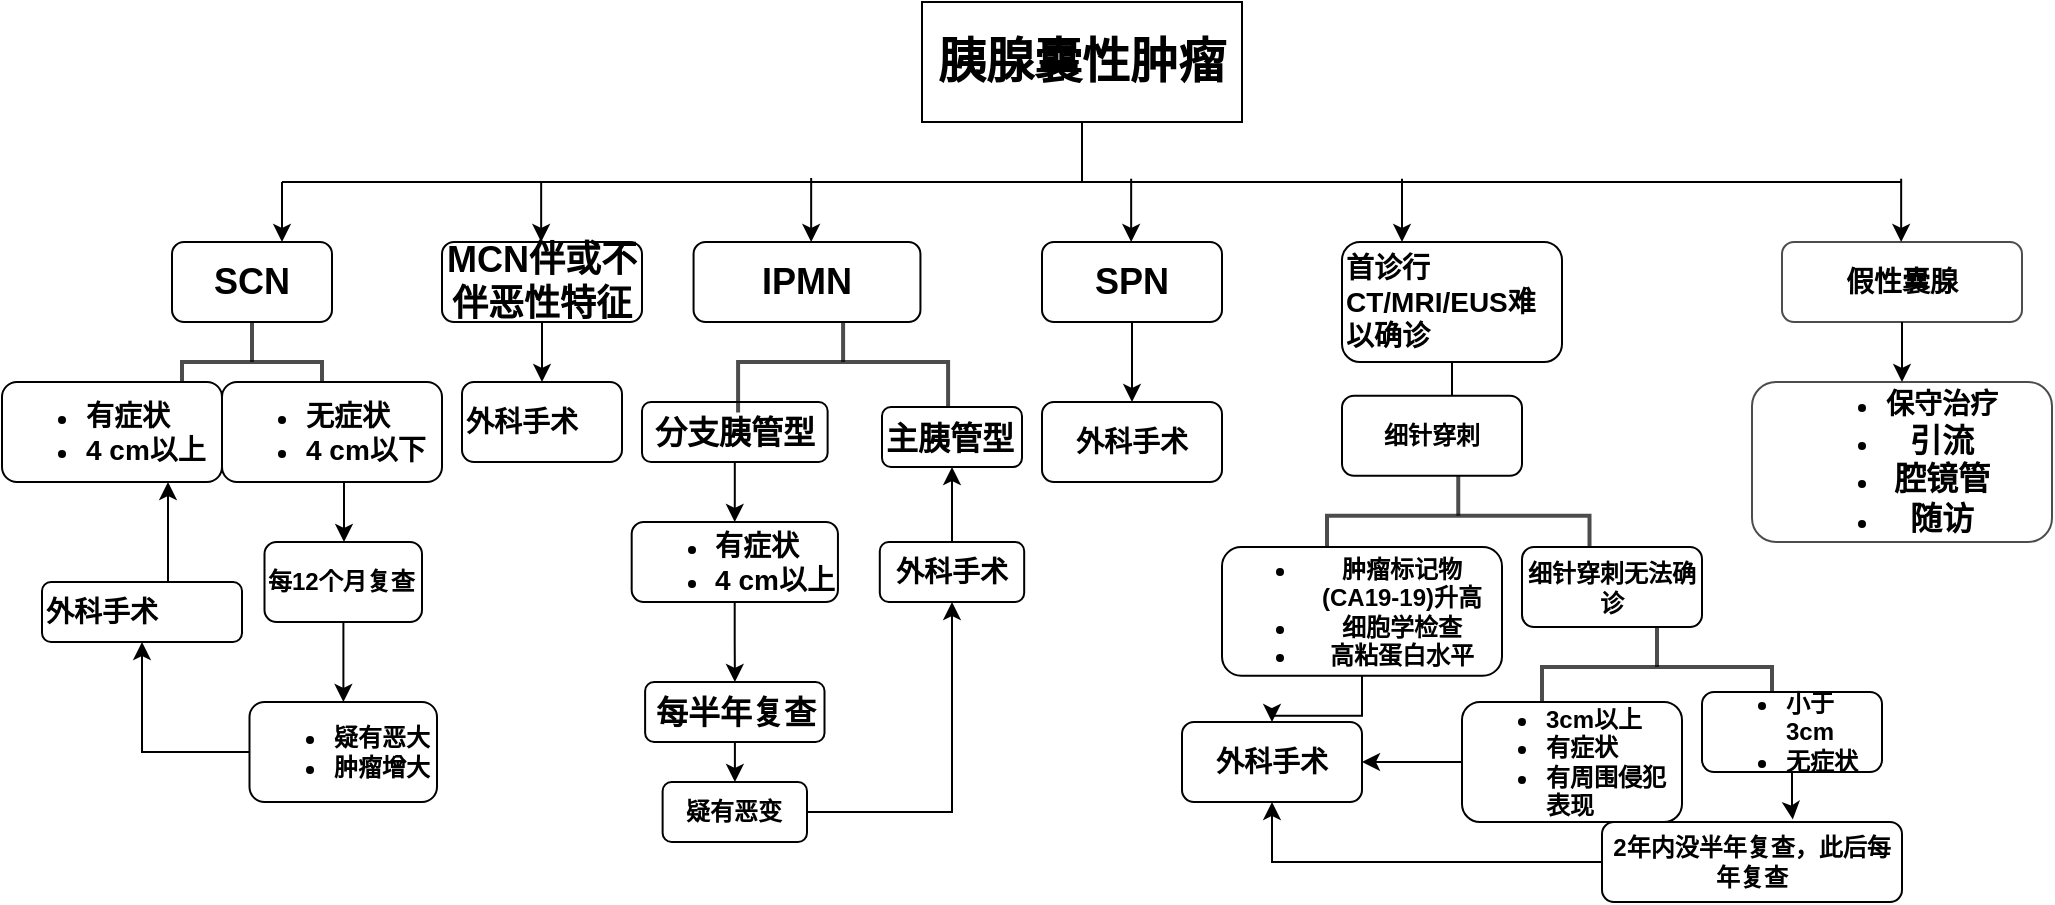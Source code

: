 <mxfile version="14.6.6" type="github">
  <diagram id="kgpKYQtTHZ0yAKxKKP6v" name="Page-1">
    <mxGraphModel dx="2071" dy="682" grid="1" gridSize="10" guides="1" tooltips="1" connect="1" arrows="1" fold="1" page="1" pageScale="1" pageWidth="850" pageHeight="1400" math="0" shadow="0">
      <root>
        <mxCell id="0" />
        <mxCell id="1" parent="0" />
        <mxCell id="vsJlj80Gs5rXuC83Yg1f-1" value="" style="endArrow=none;html=1;entryX=0.5;entryY=1;entryDx=0;entryDy=0;" parent="1" target="vsJlj80Gs5rXuC83Yg1f-2" edge="1">
          <mxGeometry width="50" height="50" relative="1" as="geometry">
            <mxPoint x="480" y="200" as="sourcePoint" />
            <mxPoint x="370" y="200" as="targetPoint" />
          </mxGeometry>
        </mxCell>
        <mxCell id="vsJlj80Gs5rXuC83Yg1f-2" value="&lt;font style=&quot;font-size: 24px&quot;&gt;&lt;b&gt;胰腺囊性肿瘤&lt;/b&gt;&lt;/font&gt;" style="rounded=0;whiteSpace=wrap;html=1;" parent="1" vertex="1">
          <mxGeometry x="400" y="110" width="160" height="60" as="geometry" />
        </mxCell>
        <mxCell id="vsJlj80Gs5rXuC83Yg1f-3" value="" style="endArrow=none;html=1;" parent="1" edge="1">
          <mxGeometry width="50" height="50" relative="1" as="geometry">
            <mxPoint x="80" y="200" as="sourcePoint" />
            <mxPoint x="400" y="200" as="targetPoint" />
          </mxGeometry>
        </mxCell>
        <mxCell id="vsJlj80Gs5rXuC83Yg1f-108" value="" style="edgeStyle=orthogonalEdgeStyle;rounded=0;orthogonalLoop=1;jettySize=auto;html=1;" parent="1" source="vsJlj80Gs5rXuC83Yg1f-13" target="vsJlj80Gs5rXuC83Yg1f-107" edge="1">
          <mxGeometry relative="1" as="geometry" />
        </mxCell>
        <mxCell id="vsJlj80Gs5rXuC83Yg1f-13" value="&lt;b&gt;&lt;font style=&quot;font-size: 14px&quot;&gt;假性囊腺&lt;/font&gt;&lt;/b&gt;" style="rounded=1;whiteSpace=wrap;html=1;opacity=70;" parent="1" vertex="1">
          <mxGeometry x="830" y="230" width="120" height="40" as="geometry" />
        </mxCell>
        <mxCell id="vsJlj80Gs5rXuC83Yg1f-20" value="" style="endArrow=classic;html=1;" parent="1" edge="1">
          <mxGeometry width="50" height="50" relative="1" as="geometry">
            <mxPoint x="80" y="200" as="sourcePoint" />
            <mxPoint x="80" y="230" as="targetPoint" />
          </mxGeometry>
        </mxCell>
        <mxCell id="vsJlj80Gs5rXuC83Yg1f-23" value="" style="endArrow=classic;html=1;" parent="1" edge="1">
          <mxGeometry width="50" height="50" relative="1" as="geometry">
            <mxPoint x="344.58" y="198" as="sourcePoint" />
            <mxPoint x="344.58" y="230" as="targetPoint" />
          </mxGeometry>
        </mxCell>
        <mxCell id="vsJlj80Gs5rXuC83Yg1f-82" value="" style="edgeStyle=orthogonalEdgeStyle;rounded=0;orthogonalLoop=1;jettySize=auto;html=1;entryX=0.5;entryY=0;entryDx=0;entryDy=0;" parent="1" source="vsJlj80Gs5rXuC83Yg1f-25" target="vsJlj80Gs5rXuC83Yg1f-80" edge="1">
          <mxGeometry relative="1" as="geometry">
            <mxPoint x="660.029" y="410" as="targetPoint" />
          </mxGeometry>
        </mxCell>
        <mxCell id="vsJlj80Gs5rXuC83Yg1f-25" value="&lt;b&gt;&lt;font style=&quot;font-size: 14px&quot;&gt;首诊行CT/MRI/EUS难以确诊&lt;/font&gt;&lt;/b&gt;" style="rounded=1;whiteSpace=wrap;html=1;align=left;" parent="1" vertex="1">
          <mxGeometry x="610" y="230" width="110" height="60" as="geometry" />
        </mxCell>
        <mxCell id="vsJlj80Gs5rXuC83Yg1f-26" value="" style="endArrow=classic;html=1;" parent="1" edge="1">
          <mxGeometry width="50" height="50" relative="1" as="geometry">
            <mxPoint x="504.58" y="198.36" as="sourcePoint" />
            <mxPoint x="504.58" y="230" as="targetPoint" />
          </mxGeometry>
        </mxCell>
        <mxCell id="vsJlj80Gs5rXuC83Yg1f-27" value="" style="endArrow=none;html=1;" parent="1" edge="1">
          <mxGeometry width="50" height="50" relative="1" as="geometry">
            <mxPoint x="400" y="200" as="sourcePoint" />
            <mxPoint x="890" y="200" as="targetPoint" />
          </mxGeometry>
        </mxCell>
        <mxCell id="vsJlj80Gs5rXuC83Yg1f-28" value="" style="endArrow=classic;html=1;" parent="1" edge="1">
          <mxGeometry width="50" height="50" relative="1" as="geometry">
            <mxPoint x="640" y="198.36" as="sourcePoint" />
            <mxPoint x="640" y="230" as="targetPoint" />
          </mxGeometry>
        </mxCell>
        <mxCell id="vsJlj80Gs5rXuC83Yg1f-30" value="" style="endArrow=classic;html=1;" parent="1" edge="1">
          <mxGeometry width="50" height="50" relative="1" as="geometry">
            <mxPoint x="209.58" y="200" as="sourcePoint" />
            <mxPoint x="209.58" y="230" as="targetPoint" />
          </mxGeometry>
        </mxCell>
        <mxCell id="vsJlj80Gs5rXuC83Yg1f-47" value="" style="group" parent="1" vertex="1" connectable="0">
          <mxGeometry y="230" width="160" height="270" as="geometry" />
        </mxCell>
        <mxCell id="vsJlj80Gs5rXuC83Yg1f-5" value="&lt;font style=&quot;font-size: 18px&quot;&gt;&lt;b&gt;SCN&lt;/b&gt;&lt;/font&gt;" style="rounded=1;whiteSpace=wrap;html=1;align=center;" parent="vsJlj80Gs5rXuC83Yg1f-47" vertex="1">
          <mxGeometry x="25" width="80" height="40" as="geometry" />
        </mxCell>
        <mxCell id="vsJlj80Gs5rXuC83Yg1f-29" value="" style="strokeWidth=2;html=1;shape=mxgraph.flowchart.annotation_2;align=left;labelPosition=right;pointerEvents=1;opacity=70;rotation=90;" parent="vsJlj80Gs5rXuC83Yg1f-47" vertex="1">
          <mxGeometry x="45" y="25" width="40" height="70" as="geometry" />
        </mxCell>
        <mxCell id="vsJlj80Gs5rXuC83Yg1f-33" value="&lt;ul&gt;&lt;li&gt;&lt;b&gt;&lt;span style=&quot;font-size: 14px&quot;&gt;无症状&lt;/span&gt;&lt;/b&gt;&lt;/li&gt;&lt;li&gt;&lt;b&gt;&lt;span style=&quot;font-size: 14px&quot;&gt;4 cm以下&lt;/span&gt;&lt;/b&gt;&lt;/li&gt;&lt;/ul&gt;" style="rounded=1;whiteSpace=wrap;html=1;align=left;" parent="vsJlj80Gs5rXuC83Yg1f-47" vertex="1">
          <mxGeometry x="50" y="70" width="110" height="50" as="geometry" />
        </mxCell>
        <mxCell id="vsJlj80Gs5rXuC83Yg1f-36" value="&lt;b&gt;每12个月复查&lt;/b&gt;" style="rounded=1;whiteSpace=wrap;html=1;align=left;" parent="vsJlj80Gs5rXuC83Yg1f-47" vertex="1">
          <mxGeometry x="71.25" y="150" width="78.75" height="40" as="geometry" />
        </mxCell>
        <mxCell id="vsJlj80Gs5rXuC83Yg1f-37" value="" style="edgeStyle=orthogonalEdgeStyle;rounded=0;orthogonalLoop=1;jettySize=auto;html=1;" parent="vsJlj80Gs5rXuC83Yg1f-47" source="vsJlj80Gs5rXuC83Yg1f-33" target="vsJlj80Gs5rXuC83Yg1f-36" edge="1">
          <mxGeometry relative="1" as="geometry">
            <Array as="points">
              <mxPoint x="111" y="130" />
              <mxPoint x="111" y="130" />
            </Array>
          </mxGeometry>
        </mxCell>
        <mxCell id="vsJlj80Gs5rXuC83Yg1f-38" value="&lt;ul&gt;&lt;li&gt;&lt;b&gt;疑有恶大&lt;/b&gt;&lt;/li&gt;&lt;li&gt;&lt;b&gt;肿瘤增大&lt;/b&gt;&lt;/li&gt;&lt;/ul&gt;" style="rounded=1;whiteSpace=wrap;html=1;align=left;" parent="vsJlj80Gs5rXuC83Yg1f-47" vertex="1">
          <mxGeometry x="63.75" y="230" width="93.75" height="50" as="geometry" />
        </mxCell>
        <mxCell id="vsJlj80Gs5rXuC83Yg1f-39" value="" style="edgeStyle=orthogonalEdgeStyle;rounded=0;orthogonalLoop=1;jettySize=auto;html=1;" parent="vsJlj80Gs5rXuC83Yg1f-47" source="vsJlj80Gs5rXuC83Yg1f-36" target="vsJlj80Gs5rXuC83Yg1f-38" edge="1">
          <mxGeometry relative="1" as="geometry" />
        </mxCell>
        <mxCell id="vsJlj80Gs5rXuC83Yg1f-40" value="&lt;font style=&quot;font-size: 14px&quot;&gt;&lt;b&gt;外科手术&lt;/b&gt;&lt;/font&gt;" style="rounded=1;whiteSpace=wrap;html=1;align=left;" parent="vsJlj80Gs5rXuC83Yg1f-47" vertex="1">
          <mxGeometry x="-40" y="170" width="100" height="30" as="geometry" />
        </mxCell>
        <mxCell id="vsJlj80Gs5rXuC83Yg1f-41" value="" style="edgeStyle=orthogonalEdgeStyle;rounded=0;orthogonalLoop=1;jettySize=auto;html=1;" parent="vsJlj80Gs5rXuC83Yg1f-47" source="vsJlj80Gs5rXuC83Yg1f-38" target="vsJlj80Gs5rXuC83Yg1f-40" edge="1">
          <mxGeometry relative="1" as="geometry" />
        </mxCell>
        <mxCell id="vsJlj80Gs5rXuC83Yg1f-78" value="" style="group" parent="1" vertex="1" connectable="0">
          <mxGeometry x="610" y="306.88" width="180" height="213.12" as="geometry" />
        </mxCell>
        <mxCell id="vsJlj80Gs5rXuC83Yg1f-79" value="" style="strokeWidth=2;html=1;shape=mxgraph.flowchart.annotation_2;align=left;labelPosition=right;pointerEvents=1;opacity=70;rotation=90;" parent="vsJlj80Gs5rXuC83Yg1f-78" vertex="1">
          <mxGeometry x="38.13" y="-5.62" width="40" height="131.25" as="geometry" />
        </mxCell>
        <mxCell id="vsJlj80Gs5rXuC83Yg1f-80" value="&lt;b&gt;细针穿刺&lt;/b&gt;" style="rounded=1;whiteSpace=wrap;html=1;" parent="vsJlj80Gs5rXuC83Yg1f-78" vertex="1">
          <mxGeometry width="90" height="40" as="geometry" />
        </mxCell>
        <mxCell id="vsJlj80Gs5rXuC83Yg1f-85" value="&lt;ul&gt;&lt;li&gt;&lt;b&gt;肿瘤标记物(CA19-19)升高&lt;/b&gt;&lt;/li&gt;&lt;li&gt;&lt;b&gt;细胞学检查&lt;/b&gt;&lt;/li&gt;&lt;li&gt;&lt;b&gt;高粘蛋白水平&lt;/b&gt;&lt;/li&gt;&lt;/ul&gt;" style="rounded=1;whiteSpace=wrap;html=1;" parent="vsJlj80Gs5rXuC83Yg1f-78" vertex="1">
          <mxGeometry x="-60" y="75.62" width="140" height="64.38" as="geometry" />
        </mxCell>
        <mxCell id="vsJlj80Gs5rXuC83Yg1f-92" value="" style="group" parent="vsJlj80Gs5rXuC83Yg1f-78" vertex="1" connectable="0">
          <mxGeometry x="90" y="75.62" width="90" height="117.5" as="geometry" />
        </mxCell>
        <mxCell id="vsJlj80Gs5rXuC83Yg1f-93" value="" style="strokeWidth=2;html=1;shape=mxgraph.flowchart.annotation_2;align=left;labelPosition=right;pointerEvents=1;opacity=70;rotation=90;" parent="vsJlj80Gs5rXuC83Yg1f-92" vertex="1">
          <mxGeometry x="47.5" y="2.5" width="40" height="115" as="geometry" />
        </mxCell>
        <mxCell id="vsJlj80Gs5rXuC83Yg1f-94" value="&lt;b&gt;细针穿刺无法确诊&lt;/b&gt;" style="rounded=1;whiteSpace=wrap;html=1;" parent="vsJlj80Gs5rXuC83Yg1f-92" vertex="1">
          <mxGeometry width="90" height="40" as="geometry" />
        </mxCell>
        <mxCell id="vsJlj80Gs5rXuC83Yg1f-96" value="&lt;ul&gt;&lt;li&gt;&lt;b&gt;3cm以上&lt;/b&gt;&lt;/li&gt;&lt;li&gt;&lt;b&gt;有症状&lt;/b&gt;&lt;/li&gt;&lt;li&gt;&lt;b&gt;有周围侵犯表现&lt;/b&gt;&lt;/li&gt;&lt;/ul&gt;" style="rounded=1;whiteSpace=wrap;html=1;align=left;" parent="vsJlj80Gs5rXuC83Yg1f-78" vertex="1">
          <mxGeometry x="60" y="153.12" width="110" height="60" as="geometry" />
        </mxCell>
        <mxCell id="vsJlj80Gs5rXuC83Yg1f-86" value="&lt;b style=&quot;font-size: 14px ; text-align: left&quot;&gt;外科手术&lt;/b&gt;" style="rounded=1;whiteSpace=wrap;html=1;" parent="1" vertex="1">
          <mxGeometry x="530" y="470" width="90" height="40" as="geometry" />
        </mxCell>
        <mxCell id="vsJlj80Gs5rXuC83Yg1f-87" value="" style="edgeStyle=orthogonalEdgeStyle;rounded=0;orthogonalLoop=1;jettySize=auto;html=1;" parent="1" source="vsJlj80Gs5rXuC83Yg1f-85" target="vsJlj80Gs5rXuC83Yg1f-86" edge="1">
          <mxGeometry relative="1" as="geometry" />
        </mxCell>
        <mxCell id="vsJlj80Gs5rXuC83Yg1f-105" value="" style="edgeStyle=orthogonalEdgeStyle;rounded=0;orthogonalLoop=1;jettySize=auto;html=1;" parent="1" source="vsJlj80Gs5rXuC83Yg1f-96" target="vsJlj80Gs5rXuC83Yg1f-86" edge="1">
          <mxGeometry relative="1" as="geometry" />
        </mxCell>
        <mxCell id="vsJlj80Gs5rXuC83Yg1f-102" value="" style="edgeStyle=orthogonalEdgeStyle;rounded=0;orthogonalLoop=1;jettySize=auto;html=1;entryX=0.636;entryY=-0.032;entryDx=0;entryDy=0;entryPerimeter=0;" parent="1" source="vsJlj80Gs5rXuC83Yg1f-100" target="vsJlj80Gs5rXuC83Yg1f-101" edge="1">
          <mxGeometry relative="1" as="geometry" />
        </mxCell>
        <mxCell id="vsJlj80Gs5rXuC83Yg1f-100" value="&lt;ul&gt;&lt;li&gt;&lt;b&gt;小于3cm&lt;/b&gt;&lt;/li&gt;&lt;li&gt;&lt;b&gt;无症状&lt;/b&gt;&lt;/li&gt;&lt;/ul&gt;" style="rounded=1;whiteSpace=wrap;html=1;align=left;" parent="1" vertex="1">
          <mxGeometry x="790" y="455" width="90" height="40" as="geometry" />
        </mxCell>
        <mxCell id="vsJlj80Gs5rXuC83Yg1f-104" value="" style="edgeStyle=orthogonalEdgeStyle;rounded=0;orthogonalLoop=1;jettySize=auto;html=1;entryX=0.5;entryY=1;entryDx=0;entryDy=0;" parent="1" source="vsJlj80Gs5rXuC83Yg1f-101" target="vsJlj80Gs5rXuC83Yg1f-86" edge="1">
          <mxGeometry relative="1" as="geometry">
            <mxPoint x="660" y="540" as="targetPoint" />
          </mxGeometry>
        </mxCell>
        <mxCell id="vsJlj80Gs5rXuC83Yg1f-101" value="&lt;b&gt;2年内没半年复查，此后每年复查&lt;/b&gt;" style="rounded=1;whiteSpace=wrap;html=1;" parent="1" vertex="1">
          <mxGeometry x="740" y="520" width="150" height="40" as="geometry" />
        </mxCell>
        <mxCell id="vsJlj80Gs5rXuC83Yg1f-106" value="" style="endArrow=classic;html=1;" parent="1" edge="1">
          <mxGeometry width="50" height="50" relative="1" as="geometry">
            <mxPoint x="889.58" y="198.36" as="sourcePoint" />
            <mxPoint x="889.58" y="230" as="targetPoint" />
          </mxGeometry>
        </mxCell>
        <mxCell id="vsJlj80Gs5rXuC83Yg1f-107" value="&lt;ul&gt;&lt;li&gt;&lt;b&gt;&lt;font style=&quot;font-size: 14px&quot;&gt;保守治疗&lt;/font&gt;&lt;/b&gt;&lt;/li&gt;&lt;li&gt;&lt;b&gt;&lt;font size=&quot;3&quot;&gt;引流&lt;/font&gt;&lt;/b&gt;&lt;/li&gt;&lt;li&gt;&lt;b&gt;&lt;font size=&quot;3&quot;&gt;腔镜管&lt;/font&gt;&lt;/b&gt;&lt;/li&gt;&lt;li&gt;&lt;b&gt;&lt;font size=&quot;3&quot;&gt;随访&lt;/font&gt;&lt;/b&gt;&lt;/li&gt;&lt;/ul&gt;" style="rounded=1;whiteSpace=wrap;html=1;opacity=70;" parent="1" vertex="1">
          <mxGeometry x="815" y="300" width="150" height="80" as="geometry" />
        </mxCell>
        <mxCell id="vsJlj80Gs5rXuC83Yg1f-110" value="" style="group" parent="1" vertex="1" connectable="0">
          <mxGeometry x="260" y="230" width="191.09" height="260" as="geometry" />
        </mxCell>
        <mxCell id="vsJlj80Gs5rXuC83Yg1f-65" value="&lt;font size=&quot;3&quot;&gt;&lt;b&gt;分支胰管型&lt;/b&gt;&lt;/font&gt;" style="rounded=1;whiteSpace=wrap;html=1;" parent="vsJlj80Gs5rXuC83Yg1f-110" vertex="1">
          <mxGeometry y="80" width="92.812" height="30" as="geometry" />
        </mxCell>
        <mxCell id="vsJlj80Gs5rXuC83Yg1f-66" value="&lt;ul style=&quot;text-align: left&quot;&gt;&lt;li&gt;&lt;font style=&quot;font-size: 14px&quot;&gt;&lt;b&gt;有症状&lt;/b&gt;&lt;/font&gt;&lt;/li&gt;&lt;li&gt;&lt;font style=&quot;font-size: 14px&quot;&gt;&lt;b&gt;4 cm以上&lt;/b&gt;&lt;/font&gt;&lt;/li&gt;&lt;/ul&gt;" style="rounded=1;whiteSpace=wrap;html=1;" parent="vsJlj80Gs5rXuC83Yg1f-110" vertex="1">
          <mxGeometry x="-5.16" y="140" width="103.13" height="40" as="geometry" />
        </mxCell>
        <mxCell id="vsJlj80Gs5rXuC83Yg1f-67" value="" style="edgeStyle=orthogonalEdgeStyle;rounded=0;orthogonalLoop=1;jettySize=auto;html=1;" parent="vsJlj80Gs5rXuC83Yg1f-110" source="vsJlj80Gs5rXuC83Yg1f-65" target="vsJlj80Gs5rXuC83Yg1f-66" edge="1">
          <mxGeometry x="20.625" as="geometry" />
        </mxCell>
        <mxCell id="vsJlj80Gs5rXuC83Yg1f-68" value="&lt;font size=&quot;3&quot;&gt;&lt;b&gt;每半年复查&lt;/b&gt;&lt;/font&gt;" style="rounded=1;whiteSpace=wrap;html=1;" parent="vsJlj80Gs5rXuC83Yg1f-110" vertex="1">
          <mxGeometry x="1.56" y="220" width="89.69" height="30" as="geometry" />
        </mxCell>
        <mxCell id="vsJlj80Gs5rXuC83Yg1f-69" value="" style="edgeStyle=orthogonalEdgeStyle;rounded=0;orthogonalLoop=1;jettySize=auto;html=1;" parent="vsJlj80Gs5rXuC83Yg1f-110" source="vsJlj80Gs5rXuC83Yg1f-66" target="vsJlj80Gs5rXuC83Yg1f-68" edge="1">
          <mxGeometry x="20.625" as="geometry" />
        </mxCell>
        <mxCell id="vsJlj80Gs5rXuC83Yg1f-77" value="" style="group" parent="vsJlj80Gs5rXuC83Yg1f-110" vertex="1" connectable="0">
          <mxGeometry x="25.781" width="113.438" height="112.5" as="geometry" />
        </mxCell>
        <mxCell id="vsJlj80Gs5rXuC83Yg1f-49" value="" style="strokeWidth=2;html=1;shape=mxgraph.flowchart.annotation_2;align=left;labelPosition=right;pointerEvents=1;opacity=70;rotation=90;" parent="vsJlj80Gs5rXuC83Yg1f-77" vertex="1">
          <mxGeometry x="49.562" y="7.5" width="50.418" height="105" as="geometry" />
        </mxCell>
        <mxCell id="vsJlj80Gs5rXuC83Yg1f-22" value="&lt;b&gt;&lt;font style=&quot;font-size: 18px&quot;&gt;IPMN&lt;/font&gt;&lt;/b&gt;" style="rounded=1;whiteSpace=wrap;html=1;" parent="vsJlj80Gs5rXuC83Yg1f-77" vertex="1">
          <mxGeometry width="113.438" height="40" as="geometry" />
        </mxCell>
        <mxCell id="vsJlj80Gs5rXuC83Yg1f-72" value="&lt;b style=&quot;font-size: 14px ; text-align: left&quot;&gt;外科手术&lt;/b&gt;" style="rounded=1;whiteSpace=wrap;html=1;" parent="vsJlj80Gs5rXuC83Yg1f-110" vertex="1">
          <mxGeometry x="118.902" y="150" width="72.188" height="30" as="geometry" />
        </mxCell>
        <mxCell id="vsJlj80Gs5rXuC83Yg1f-126" value="" style="group" parent="1" vertex="1" connectable="0">
          <mxGeometry x="460" y="230" width="90" height="120" as="geometry" />
        </mxCell>
        <mxCell id="vsJlj80Gs5rXuC83Yg1f-24" value="&lt;b&gt;&lt;font style=&quot;font-size: 18px&quot;&gt;SPN&lt;/font&gt;&lt;/b&gt;" style="rounded=1;whiteSpace=wrap;html=1;" parent="vsJlj80Gs5rXuC83Yg1f-126" vertex="1">
          <mxGeometry width="90" height="40" as="geometry" />
        </mxCell>
        <mxCell id="vsJlj80Gs5rXuC83Yg1f-75" value="&lt;b style=&quot;font-size: 14px ; text-align: left&quot;&gt;外科手术&lt;/b&gt;" style="rounded=1;whiteSpace=wrap;html=1;" parent="vsJlj80Gs5rXuC83Yg1f-126" vertex="1">
          <mxGeometry y="80" width="90" height="40" as="geometry" />
        </mxCell>
        <mxCell id="vsJlj80Gs5rXuC83Yg1f-76" value="" style="edgeStyle=orthogonalEdgeStyle;rounded=0;orthogonalLoop=1;jettySize=auto;html=1;" parent="vsJlj80Gs5rXuC83Yg1f-126" source="vsJlj80Gs5rXuC83Yg1f-24" target="vsJlj80Gs5rXuC83Yg1f-75" edge="1">
          <mxGeometry relative="1" as="geometry" />
        </mxCell>
        <mxCell id="vsJlj80Gs5rXuC83Yg1f-127" value="" style="group" parent="1" vertex="1" connectable="0">
          <mxGeometry x="160" y="230" width="100" height="110" as="geometry" />
        </mxCell>
        <mxCell id="vsJlj80Gs5rXuC83Yg1f-6" value="&lt;font style=&quot;font-size: 18px&quot;&gt;&lt;b&gt;MCN伴或不伴恶性特征&lt;/b&gt;&lt;/font&gt;" style="rounded=1;whiteSpace=wrap;html=1;" parent="vsJlj80Gs5rXuC83Yg1f-127" vertex="1">
          <mxGeometry width="100" height="40" as="geometry" />
        </mxCell>
        <mxCell id="vsJlj80Gs5rXuC83Yg1f-43" value="&lt;font style=&quot;font-size: 14px&quot;&gt;&lt;b&gt;外科手术&lt;/b&gt;&lt;/font&gt;" style="rounded=1;whiteSpace=wrap;html=1;align=left;" parent="vsJlj80Gs5rXuC83Yg1f-127" vertex="1">
          <mxGeometry x="10" y="70" width="80" height="40" as="geometry" />
        </mxCell>
        <mxCell id="vsJlj80Gs5rXuC83Yg1f-44" value="" style="edgeStyle=orthogonalEdgeStyle;rounded=0;orthogonalLoop=1;jettySize=auto;html=1;" parent="vsJlj80Gs5rXuC83Yg1f-127" source="vsJlj80Gs5rXuC83Yg1f-6" target="vsJlj80Gs5rXuC83Yg1f-43" edge="1">
          <mxGeometry relative="1" as="geometry" />
        </mxCell>
        <mxCell id="vsJlj80Gs5rXuC83Yg1f-34" value="&lt;ul&gt;&lt;li&gt;&lt;font style=&quot;font-size: 14px&quot;&gt;&lt;b&gt;有症状&lt;/b&gt;&lt;/font&gt;&lt;/li&gt;&lt;li&gt;&lt;font style=&quot;font-size: 14px&quot;&gt;&lt;b&gt;4 cm以上&lt;/b&gt;&lt;/font&gt;&lt;/li&gt;&lt;/ul&gt;" style="rounded=1;whiteSpace=wrap;html=1;align=left;" parent="1" vertex="1">
          <mxGeometry x="-60" y="300" width="110" height="50" as="geometry" />
        </mxCell>
        <mxCell id="vsJlj80Gs5rXuC83Yg1f-42" value="" style="edgeStyle=orthogonalEdgeStyle;rounded=0;orthogonalLoop=1;jettySize=auto;html=1;" parent="1" source="vsJlj80Gs5rXuC83Yg1f-40" target="vsJlj80Gs5rXuC83Yg1f-34" edge="1">
          <mxGeometry relative="1" as="geometry">
            <Array as="points">
              <mxPoint x="23" y="390" />
              <mxPoint x="23" y="390" />
            </Array>
          </mxGeometry>
        </mxCell>
        <mxCell id="vsJlj80Gs5rXuC83Yg1f-51" value="&lt;font size=&quot;3&quot;&gt;&lt;b&gt;主胰管型&lt;/b&gt;&lt;/font&gt;" style="rounded=1;whiteSpace=wrap;html=1;align=left;" parent="1" vertex="1">
          <mxGeometry x="380" y="312.5" width="70" height="30" as="geometry" />
        </mxCell>
        <mxCell id="vsJlj80Gs5rXuC83Yg1f-74" value="" style="edgeStyle=orthogonalEdgeStyle;rounded=0;orthogonalLoop=1;jettySize=auto;html=1;" parent="1" source="vsJlj80Gs5rXuC83Yg1f-72" target="vsJlj80Gs5rXuC83Yg1f-51" edge="1">
          <mxGeometry relative="1" as="geometry" />
        </mxCell>
        <mxCell id="vsJlj80Gs5rXuC83Yg1f-73" value="" style="edgeStyle=orthogonalEdgeStyle;rounded=0;orthogonalLoop=1;jettySize=auto;html=1;" parent="1" source="vsJlj80Gs5rXuC83Yg1f-70" target="vsJlj80Gs5rXuC83Yg1f-72" edge="1">
          <mxGeometry relative="1" as="geometry" />
        </mxCell>
        <mxCell id="vsJlj80Gs5rXuC83Yg1f-70" value="&lt;b&gt;疑有恶变&lt;/b&gt;" style="rounded=1;whiteSpace=wrap;html=1;" parent="1" vertex="1">
          <mxGeometry x="270.31" y="500" width="72.188" height="30" as="geometry" />
        </mxCell>
        <mxCell id="vsJlj80Gs5rXuC83Yg1f-71" value="" style="edgeStyle=orthogonalEdgeStyle;rounded=0;orthogonalLoop=1;jettySize=auto;html=1;" parent="1" source="vsJlj80Gs5rXuC83Yg1f-68" target="vsJlj80Gs5rXuC83Yg1f-70" edge="1">
          <mxGeometry relative="1" as="geometry" />
        </mxCell>
      </root>
    </mxGraphModel>
  </diagram>
</mxfile>
